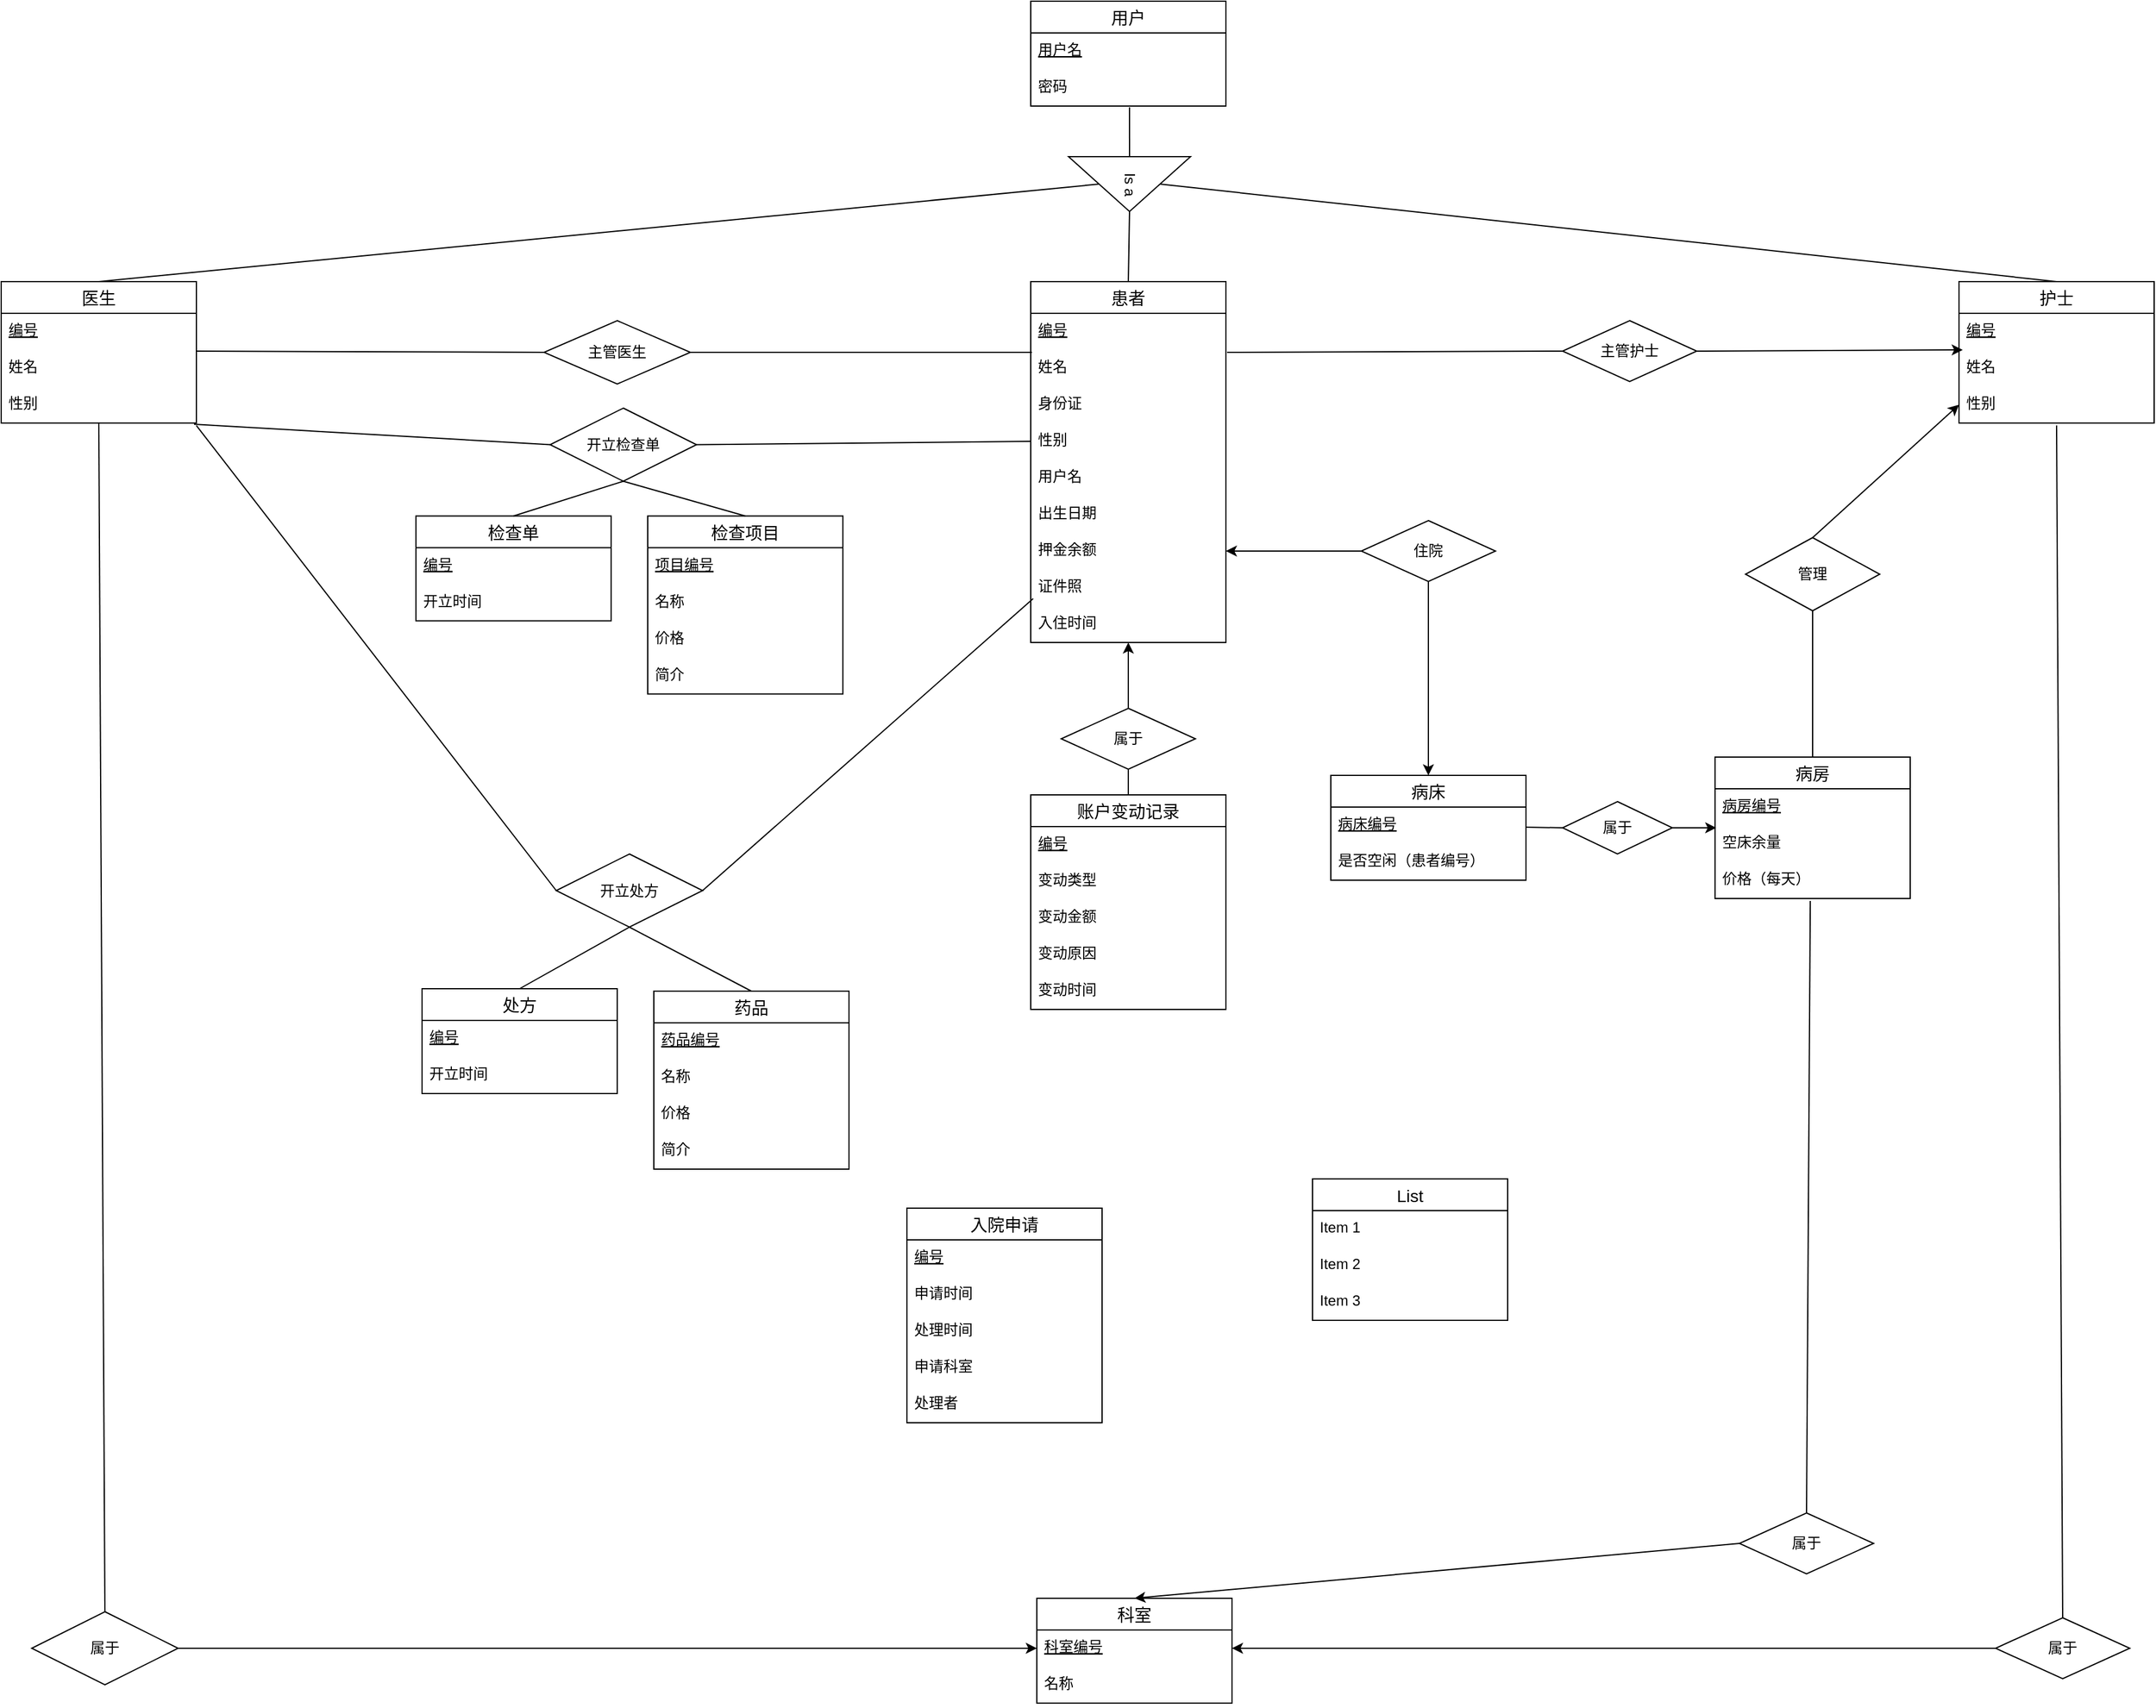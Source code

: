 <mxfile version="14.6.13" type="github">
  <diagram id="R2lEEEUBdFMjLlhIrx00" name="Page-1">
    <mxGraphModel dx="2272" dy="799" grid="1" gridSize="10" guides="1" tooltips="1" connect="1" arrows="1" fold="1" page="1" pageScale="1" pageWidth="850" pageHeight="1100" math="0" shadow="0" extFonts="Permanent Marker^https://fonts.googleapis.com/css?family=Permanent+Marker">
      <root>
        <mxCell id="0" />
        <mxCell id="1" parent="0" />
        <mxCell id="OfayJ8HUQFOVM7JYoSRG-1" value="用户" style="swimlane;fontStyle=0;childLayout=stackLayout;horizontal=1;startSize=26;horizontalStack=0;resizeParent=1;resizeParentMax=0;resizeLast=0;collapsible=1;marginBottom=0;align=center;fontSize=14;" vertex="1" parent="1">
          <mxGeometry x="339" y="30" width="160" height="86" as="geometry" />
        </mxCell>
        <mxCell id="OfayJ8HUQFOVM7JYoSRG-2" value="用户名" style="text;strokeColor=none;fillColor=none;spacingLeft=4;spacingRight=4;overflow=hidden;rotatable=0;points=[[0,0.5],[1,0.5]];portConstraint=eastwest;fontSize=12;fontStyle=4" vertex="1" parent="OfayJ8HUQFOVM7JYoSRG-1">
          <mxGeometry y="26" width="160" height="30" as="geometry" />
        </mxCell>
        <mxCell id="OfayJ8HUQFOVM7JYoSRG-3" value="密码" style="text;strokeColor=none;fillColor=none;spacingLeft=4;spacingRight=4;overflow=hidden;rotatable=0;points=[[0,0.5],[1,0.5]];portConstraint=eastwest;fontSize=12;" vertex="1" parent="OfayJ8HUQFOVM7JYoSRG-1">
          <mxGeometry y="56" width="160" height="30" as="geometry" />
        </mxCell>
        <mxCell id="OfayJ8HUQFOVM7JYoSRG-5" value="患者" style="swimlane;fontStyle=0;childLayout=stackLayout;horizontal=1;startSize=26;horizontalStack=0;resizeParent=1;resizeParentMax=0;resizeLast=0;collapsible=1;marginBottom=0;align=center;fontSize=14;" vertex="1" parent="1">
          <mxGeometry x="339" y="260" width="160" height="296" as="geometry" />
        </mxCell>
        <mxCell id="OfayJ8HUQFOVM7JYoSRG-6" value="编号" style="text;strokeColor=none;fillColor=none;spacingLeft=4;spacingRight=4;overflow=hidden;rotatable=0;points=[[0,0.5],[1,0.5]];portConstraint=eastwest;fontSize=12;fontStyle=4" vertex="1" parent="OfayJ8HUQFOVM7JYoSRG-5">
          <mxGeometry y="26" width="160" height="30" as="geometry" />
        </mxCell>
        <mxCell id="OfayJ8HUQFOVM7JYoSRG-7" value="姓名" style="text;strokeColor=none;fillColor=none;spacingLeft=4;spacingRight=4;overflow=hidden;rotatable=0;points=[[0,0.5],[1,0.5]];portConstraint=eastwest;fontSize=12;" vertex="1" parent="OfayJ8HUQFOVM7JYoSRG-5">
          <mxGeometry y="56" width="160" height="30" as="geometry" />
        </mxCell>
        <mxCell id="OfayJ8HUQFOVM7JYoSRG-11" value="身份证" style="text;strokeColor=none;fillColor=none;spacingLeft=4;spacingRight=4;overflow=hidden;rotatable=0;points=[[0,0.5],[1,0.5]];portConstraint=eastwest;fontSize=12;" vertex="1" parent="OfayJ8HUQFOVM7JYoSRG-5">
          <mxGeometry y="86" width="160" height="30" as="geometry" />
        </mxCell>
        <mxCell id="OfayJ8HUQFOVM7JYoSRG-12" value="性别" style="text;strokeColor=none;fillColor=none;spacingLeft=4;spacingRight=4;overflow=hidden;rotatable=0;points=[[0,0.5],[1,0.5]];portConstraint=eastwest;fontSize=12;" vertex="1" parent="OfayJ8HUQFOVM7JYoSRG-5">
          <mxGeometry y="116" width="160" height="30" as="geometry" />
        </mxCell>
        <mxCell id="OfayJ8HUQFOVM7JYoSRG-13" value="用户名" style="text;strokeColor=none;fillColor=none;spacingLeft=4;spacingRight=4;overflow=hidden;rotatable=0;points=[[0,0.5],[1,0.5]];portConstraint=eastwest;fontSize=12;" vertex="1" parent="OfayJ8HUQFOVM7JYoSRG-5">
          <mxGeometry y="146" width="160" height="30" as="geometry" />
        </mxCell>
        <mxCell id="OfayJ8HUQFOVM7JYoSRG-14" value="出生日期" style="text;strokeColor=none;fillColor=none;spacingLeft=4;spacingRight=4;overflow=hidden;rotatable=0;points=[[0,0.5],[1,0.5]];portConstraint=eastwest;fontSize=12;" vertex="1" parent="OfayJ8HUQFOVM7JYoSRG-5">
          <mxGeometry y="176" width="160" height="30" as="geometry" />
        </mxCell>
        <mxCell id="OfayJ8HUQFOVM7JYoSRG-15" value="押金余额" style="text;strokeColor=none;fillColor=none;spacingLeft=4;spacingRight=4;overflow=hidden;rotatable=0;points=[[0,0.5],[1,0.5]];portConstraint=eastwest;fontSize=12;" vertex="1" parent="OfayJ8HUQFOVM7JYoSRG-5">
          <mxGeometry y="206" width="160" height="30" as="geometry" />
        </mxCell>
        <mxCell id="OfayJ8HUQFOVM7JYoSRG-151" value="证件照" style="text;strokeColor=none;fillColor=none;spacingLeft=4;spacingRight=4;overflow=hidden;rotatable=0;points=[[0,0.5],[1,0.5]];portConstraint=eastwest;fontSize=12;" vertex="1" parent="OfayJ8HUQFOVM7JYoSRG-5">
          <mxGeometry y="236" width="160" height="30" as="geometry" />
        </mxCell>
        <mxCell id="OfayJ8HUQFOVM7JYoSRG-16" value="入住时间" style="text;strokeColor=none;fillColor=none;spacingLeft=4;spacingRight=4;overflow=hidden;rotatable=0;points=[[0,0.5],[1,0.5]];portConstraint=eastwest;fontSize=12;" vertex="1" parent="OfayJ8HUQFOVM7JYoSRG-5">
          <mxGeometry y="266" width="160" height="30" as="geometry" />
        </mxCell>
        <mxCell id="OfayJ8HUQFOVM7JYoSRG-17" value="护士" style="swimlane;fontStyle=0;childLayout=stackLayout;horizontal=1;startSize=26;horizontalStack=0;resizeParent=1;resizeParentMax=0;resizeLast=0;collapsible=1;marginBottom=0;align=center;fontSize=14;" vertex="1" parent="1">
          <mxGeometry x="1100" y="260" width="160" height="116" as="geometry" />
        </mxCell>
        <mxCell id="OfayJ8HUQFOVM7JYoSRG-18" value="编号" style="text;strokeColor=none;fillColor=none;spacingLeft=4;spacingRight=4;overflow=hidden;rotatable=0;points=[[0,0.5],[1,0.5]];portConstraint=eastwest;fontSize=12;fontStyle=4" vertex="1" parent="OfayJ8HUQFOVM7JYoSRG-17">
          <mxGeometry y="26" width="160" height="30" as="geometry" />
        </mxCell>
        <mxCell id="OfayJ8HUQFOVM7JYoSRG-19" value="姓名" style="text;strokeColor=none;fillColor=none;spacingLeft=4;spacingRight=4;overflow=hidden;rotatable=0;points=[[0,0.5],[1,0.5]];portConstraint=eastwest;fontSize=12;" vertex="1" parent="OfayJ8HUQFOVM7JYoSRG-17">
          <mxGeometry y="56" width="160" height="30" as="geometry" />
        </mxCell>
        <mxCell id="OfayJ8HUQFOVM7JYoSRG-20" value="性别" style="text;strokeColor=none;fillColor=none;spacingLeft=4;spacingRight=4;overflow=hidden;rotatable=0;points=[[0,0.5],[1,0.5]];portConstraint=eastwest;fontSize=12;" vertex="1" parent="OfayJ8HUQFOVM7JYoSRG-17">
          <mxGeometry y="86" width="160" height="30" as="geometry" />
        </mxCell>
        <mxCell id="OfayJ8HUQFOVM7JYoSRG-21" value="医生" style="swimlane;fontStyle=0;childLayout=stackLayout;horizontal=1;startSize=26;horizontalStack=0;resizeParent=1;resizeParentMax=0;resizeLast=0;collapsible=1;marginBottom=0;align=center;fontSize=14;" vertex="1" parent="1">
          <mxGeometry x="-505" y="260" width="160" height="116" as="geometry" />
        </mxCell>
        <mxCell id="OfayJ8HUQFOVM7JYoSRG-22" value="编号" style="text;strokeColor=none;fillColor=none;spacingLeft=4;spacingRight=4;overflow=hidden;rotatable=0;points=[[0,0.5],[1,0.5]];portConstraint=eastwest;fontSize=12;fontStyle=4" vertex="1" parent="OfayJ8HUQFOVM7JYoSRG-21">
          <mxGeometry y="26" width="160" height="30" as="geometry" />
        </mxCell>
        <mxCell id="OfayJ8HUQFOVM7JYoSRG-23" value="姓名" style="text;strokeColor=none;fillColor=none;spacingLeft=4;spacingRight=4;overflow=hidden;rotatable=0;points=[[0,0.5],[1,0.5]];portConstraint=eastwest;fontSize=12;" vertex="1" parent="OfayJ8HUQFOVM7JYoSRG-21">
          <mxGeometry y="56" width="160" height="30" as="geometry" />
        </mxCell>
        <mxCell id="OfayJ8HUQFOVM7JYoSRG-24" value="性别" style="text;strokeColor=none;fillColor=none;spacingLeft=4;spacingRight=4;overflow=hidden;rotatable=0;points=[[0,0.5],[1,0.5]];portConstraint=eastwest;fontSize=12;" vertex="1" parent="OfayJ8HUQFOVM7JYoSRG-21">
          <mxGeometry y="86" width="160" height="30" as="geometry" />
        </mxCell>
        <mxCell id="OfayJ8HUQFOVM7JYoSRG-26" value="Is a" style="triangle;whiteSpace=wrap;html=1;rotation=90;" vertex="1" parent="1">
          <mxGeometry x="397.5" y="130" width="45" height="100" as="geometry" />
        </mxCell>
        <mxCell id="OfayJ8HUQFOVM7JYoSRG-34" value="" style="endArrow=none;html=1;entryX=0.5;entryY=0;entryDx=0;entryDy=0;exitX=0.5;exitY=0;exitDx=0;exitDy=0;" edge="1" parent="1" source="OfayJ8HUQFOVM7JYoSRG-26" target="OfayJ8HUQFOVM7JYoSRG-17">
          <mxGeometry width="50" height="50" relative="1" as="geometry">
            <mxPoint x="580" y="240" as="sourcePoint" />
            <mxPoint x="630" y="190" as="targetPoint" />
          </mxGeometry>
        </mxCell>
        <mxCell id="OfayJ8HUQFOVM7JYoSRG-40" value="" style="endArrow=none;html=1;entryX=0.506;entryY=1.033;entryDx=0;entryDy=0;entryPerimeter=0;exitX=0;exitY=0.5;exitDx=0;exitDy=0;" edge="1" parent="1" source="OfayJ8HUQFOVM7JYoSRG-26" target="OfayJ8HUQFOVM7JYoSRG-3">
          <mxGeometry width="50" height="50" relative="1" as="geometry">
            <mxPoint x="400" y="160" as="sourcePoint" />
            <mxPoint x="450" y="110" as="targetPoint" />
          </mxGeometry>
        </mxCell>
        <mxCell id="OfayJ8HUQFOVM7JYoSRG-41" value="主管医生" style="shape=rhombus;perimeter=rhombusPerimeter;whiteSpace=wrap;html=1;align=center;" vertex="1" parent="1">
          <mxGeometry x="-60" y="292" width="120" height="52" as="geometry" />
        </mxCell>
        <mxCell id="OfayJ8HUQFOVM7JYoSRG-44" value="病房" style="swimlane;fontStyle=0;childLayout=stackLayout;horizontal=1;startSize=26;horizontalStack=0;resizeParent=1;resizeParentMax=0;resizeLast=0;collapsible=1;marginBottom=0;align=center;fontSize=14;" vertex="1" parent="1">
          <mxGeometry x="900" y="650" width="160" height="116" as="geometry" />
        </mxCell>
        <mxCell id="OfayJ8HUQFOVM7JYoSRG-45" value="病房编号" style="text;strokeColor=none;fillColor=none;spacingLeft=4;spacingRight=4;overflow=hidden;rotatable=0;points=[[0,0.5],[1,0.5]];portConstraint=eastwest;fontSize=12;fontStyle=4" vertex="1" parent="OfayJ8HUQFOVM7JYoSRG-44">
          <mxGeometry y="26" width="160" height="30" as="geometry" />
        </mxCell>
        <mxCell id="OfayJ8HUQFOVM7JYoSRG-46" value="空床余量" style="text;strokeColor=none;fillColor=none;spacingLeft=4;spacingRight=4;overflow=hidden;rotatable=0;points=[[0,0.5],[1,0.5]];portConstraint=eastwest;fontSize=12;" vertex="1" parent="OfayJ8HUQFOVM7JYoSRG-44">
          <mxGeometry y="56" width="160" height="30" as="geometry" />
        </mxCell>
        <mxCell id="OfayJ8HUQFOVM7JYoSRG-64" value="价格（每天）" style="text;strokeColor=none;fillColor=none;spacingLeft=4;spacingRight=4;overflow=hidden;rotatable=0;points=[[0,0.5],[1,0.5]];portConstraint=eastwest;fontSize=12;" vertex="1" parent="OfayJ8HUQFOVM7JYoSRG-44">
          <mxGeometry y="86" width="160" height="30" as="geometry" />
        </mxCell>
        <mxCell id="OfayJ8HUQFOVM7JYoSRG-48" value="病床" style="swimlane;fontStyle=0;childLayout=stackLayout;horizontal=1;startSize=26;horizontalStack=0;resizeParent=1;resizeParentMax=0;resizeLast=0;collapsible=1;marginBottom=0;align=center;fontSize=14;" vertex="1" parent="1">
          <mxGeometry x="585" y="665" width="160" height="86" as="geometry" />
        </mxCell>
        <mxCell id="OfayJ8HUQFOVM7JYoSRG-49" value="病床编号" style="text;strokeColor=none;fillColor=none;spacingLeft=4;spacingRight=4;overflow=hidden;rotatable=0;points=[[0,0.5],[1,0.5]];portConstraint=eastwest;fontSize=12;fontStyle=4" vertex="1" parent="OfayJ8HUQFOVM7JYoSRG-48">
          <mxGeometry y="26" width="160" height="30" as="geometry" />
        </mxCell>
        <mxCell id="OfayJ8HUQFOVM7JYoSRG-148" value="是否空闲（患者编号）" style="text;strokeColor=none;fillColor=none;spacingLeft=4;spacingRight=4;overflow=hidden;rotatable=0;points=[[0,0.5],[1,0.5]];portConstraint=eastwest;fontSize=12;" vertex="1" parent="OfayJ8HUQFOVM7JYoSRG-48">
          <mxGeometry y="56" width="160" height="30" as="geometry" />
        </mxCell>
        <mxCell id="OfayJ8HUQFOVM7JYoSRG-53" value="药品" style="swimlane;fontStyle=0;childLayout=stackLayout;horizontal=1;startSize=26;horizontalStack=0;resizeParent=1;resizeParentMax=0;resizeLast=0;collapsible=1;marginBottom=0;align=center;fontSize=14;" vertex="1" parent="1">
          <mxGeometry x="30" y="842" width="160" height="146" as="geometry" />
        </mxCell>
        <mxCell id="OfayJ8HUQFOVM7JYoSRG-54" value="药品编号" style="text;strokeColor=none;fillColor=none;spacingLeft=4;spacingRight=4;overflow=hidden;rotatable=0;points=[[0,0.5],[1,0.5]];portConstraint=eastwest;fontSize=12;fontStyle=4" vertex="1" parent="OfayJ8HUQFOVM7JYoSRG-53">
          <mxGeometry y="26" width="160" height="30" as="geometry" />
        </mxCell>
        <mxCell id="OfayJ8HUQFOVM7JYoSRG-55" value="名称" style="text;strokeColor=none;fillColor=none;spacingLeft=4;spacingRight=4;overflow=hidden;rotatable=0;points=[[0,0.5],[1,0.5]];portConstraint=eastwest;fontSize=12;" vertex="1" parent="OfayJ8HUQFOVM7JYoSRG-53">
          <mxGeometry y="56" width="160" height="30" as="geometry" />
        </mxCell>
        <mxCell id="OfayJ8HUQFOVM7JYoSRG-56" value="价格" style="text;strokeColor=none;fillColor=none;spacingLeft=4;spacingRight=4;overflow=hidden;rotatable=0;points=[[0,0.5],[1,0.5]];portConstraint=eastwest;fontSize=12;" vertex="1" parent="OfayJ8HUQFOVM7JYoSRG-53">
          <mxGeometry y="86" width="160" height="30" as="geometry" />
        </mxCell>
        <mxCell id="OfayJ8HUQFOVM7JYoSRG-62" value="简介" style="text;strokeColor=none;fillColor=none;spacingLeft=4;spacingRight=4;overflow=hidden;rotatable=0;points=[[0,0.5],[1,0.5]];portConstraint=eastwest;fontSize=12;" vertex="1" parent="OfayJ8HUQFOVM7JYoSRG-53">
          <mxGeometry y="116" width="160" height="30" as="geometry" />
        </mxCell>
        <mxCell id="OfayJ8HUQFOVM7JYoSRG-57" value="检查项目" style="swimlane;fontStyle=0;childLayout=stackLayout;horizontal=1;startSize=26;horizontalStack=0;resizeParent=1;resizeParentMax=0;resizeLast=0;collapsible=1;marginBottom=0;align=center;fontSize=14;" vertex="1" parent="1">
          <mxGeometry x="25" y="452.25" width="160" height="146" as="geometry" />
        </mxCell>
        <mxCell id="OfayJ8HUQFOVM7JYoSRG-58" value="项目编号" style="text;strokeColor=none;fillColor=none;spacingLeft=4;spacingRight=4;overflow=hidden;rotatable=0;points=[[0,0.5],[1,0.5]];portConstraint=eastwest;fontSize=12;fontStyle=4" vertex="1" parent="OfayJ8HUQFOVM7JYoSRG-57">
          <mxGeometry y="26" width="160" height="30" as="geometry" />
        </mxCell>
        <mxCell id="OfayJ8HUQFOVM7JYoSRG-59" value="名称" style="text;strokeColor=none;fillColor=none;spacingLeft=4;spacingRight=4;overflow=hidden;rotatable=0;points=[[0,0.5],[1,0.5]];portConstraint=eastwest;fontSize=12;" vertex="1" parent="OfayJ8HUQFOVM7JYoSRG-57">
          <mxGeometry y="56" width="160" height="30" as="geometry" />
        </mxCell>
        <mxCell id="OfayJ8HUQFOVM7JYoSRG-60" value="价格" style="text;strokeColor=none;fillColor=none;spacingLeft=4;spacingRight=4;overflow=hidden;rotatable=0;points=[[0,0.5],[1,0.5]];portConstraint=eastwest;fontSize=12;" vertex="1" parent="OfayJ8HUQFOVM7JYoSRG-57">
          <mxGeometry y="86" width="160" height="30" as="geometry" />
        </mxCell>
        <mxCell id="OfayJ8HUQFOVM7JYoSRG-61" value="简介" style="text;strokeColor=none;fillColor=none;spacingLeft=4;spacingRight=4;overflow=hidden;rotatable=0;points=[[0,0.5],[1,0.5]];portConstraint=eastwest;fontSize=12;" vertex="1" parent="OfayJ8HUQFOVM7JYoSRG-57">
          <mxGeometry y="116" width="160" height="30" as="geometry" />
        </mxCell>
        <mxCell id="OfayJ8HUQFOVM7JYoSRG-139" style="edgeStyle=none;rounded=0;orthogonalLoop=1;jettySize=auto;html=1;exitX=0.5;exitY=0;exitDx=0;exitDy=0;entryX=0;entryY=0.5;entryDx=0;entryDy=0;" edge="1" parent="1" source="OfayJ8HUQFOVM7JYoSRG-65" target="OfayJ8HUQFOVM7JYoSRG-20">
          <mxGeometry relative="1" as="geometry" />
        </mxCell>
        <mxCell id="OfayJ8HUQFOVM7JYoSRG-65" value="管理" style="shape=rhombus;perimeter=rhombusPerimeter;whiteSpace=wrap;html=1;align=center;" vertex="1" parent="1">
          <mxGeometry x="925" y="470" width="110" height="60" as="geometry" />
        </mxCell>
        <mxCell id="OfayJ8HUQFOVM7JYoSRG-83" style="edgeStyle=none;rounded=0;orthogonalLoop=1;jettySize=auto;html=1;exitX=1;exitY=0.5;exitDx=0;exitDy=0;entryX=0.006;entryY=0.067;entryDx=0;entryDy=0;entryPerimeter=0;" edge="1" parent="1" source="OfayJ8HUQFOVM7JYoSRG-66" target="OfayJ8HUQFOVM7JYoSRG-46">
          <mxGeometry relative="1" as="geometry" />
        </mxCell>
        <mxCell id="OfayJ8HUQFOVM7JYoSRG-66" value="属于" style="shape=rhombus;perimeter=rhombusPerimeter;whiteSpace=wrap;html=1;align=center;" vertex="1" parent="1">
          <mxGeometry x="775" y="686.5" width="90" height="43" as="geometry" />
        </mxCell>
        <mxCell id="OfayJ8HUQFOVM7JYoSRG-67" value="" style="endArrow=none;html=1;entryX=1;entryY=0.5;entryDx=0;entryDy=0;exitX=0.5;exitY=0;exitDx=0;exitDy=0;" edge="1" parent="1" source="OfayJ8HUQFOVM7JYoSRG-5" target="OfayJ8HUQFOVM7JYoSRG-26">
          <mxGeometry width="50" height="50" relative="1" as="geometry">
            <mxPoint x="390" y="260" as="sourcePoint" />
            <mxPoint x="440" y="210" as="targetPoint" />
          </mxGeometry>
        </mxCell>
        <mxCell id="OfayJ8HUQFOVM7JYoSRG-68" value="" style="endArrow=none;html=1;entryX=0.5;entryY=1;entryDx=0;entryDy=0;exitX=0.5;exitY=0;exitDx=0;exitDy=0;" edge="1" parent="1" source="OfayJ8HUQFOVM7JYoSRG-21" target="OfayJ8HUQFOVM7JYoSRG-26">
          <mxGeometry width="50" height="50" relative="1" as="geometry">
            <mxPoint x="250" y="240" as="sourcePoint" />
            <mxPoint x="300" y="190" as="targetPoint" />
          </mxGeometry>
        </mxCell>
        <mxCell id="OfayJ8HUQFOVM7JYoSRG-69" value="科室" style="swimlane;fontStyle=0;childLayout=stackLayout;horizontal=1;startSize=26;horizontalStack=0;resizeParent=1;resizeParentMax=0;resizeLast=0;collapsible=1;marginBottom=0;align=center;fontSize=14;" vertex="1" parent="1">
          <mxGeometry x="344" y="1340" width="160" height="86" as="geometry" />
        </mxCell>
        <mxCell id="OfayJ8HUQFOVM7JYoSRG-70" value="科室编号" style="text;strokeColor=none;fillColor=none;spacingLeft=4;spacingRight=4;overflow=hidden;rotatable=0;points=[[0,0.5],[1,0.5]];portConstraint=eastwest;fontSize=12;fontStyle=4" vertex="1" parent="OfayJ8HUQFOVM7JYoSRG-69">
          <mxGeometry y="26" width="160" height="30" as="geometry" />
        </mxCell>
        <mxCell id="OfayJ8HUQFOVM7JYoSRG-71" value="名称" style="text;strokeColor=none;fillColor=none;spacingLeft=4;spacingRight=4;overflow=hidden;rotatable=0;points=[[0,0.5],[1,0.5]];portConstraint=eastwest;fontSize=12;" vertex="1" parent="OfayJ8HUQFOVM7JYoSRG-69">
          <mxGeometry y="56" width="160" height="30" as="geometry" />
        </mxCell>
        <mxCell id="OfayJ8HUQFOVM7JYoSRG-73" value="账户变动记录" style="swimlane;fontStyle=0;childLayout=stackLayout;horizontal=1;startSize=26;horizontalStack=0;resizeParent=1;resizeParentMax=0;resizeLast=0;collapsible=1;marginBottom=0;align=center;fontSize=14;" vertex="1" parent="1">
          <mxGeometry x="339" y="681" width="160" height="176" as="geometry" />
        </mxCell>
        <mxCell id="OfayJ8HUQFOVM7JYoSRG-74" value="编号" style="text;strokeColor=none;fillColor=none;spacingLeft=4;spacingRight=4;overflow=hidden;rotatable=0;points=[[0,0.5],[1,0.5]];portConstraint=eastwest;fontSize=12;fontStyle=4" vertex="1" parent="OfayJ8HUQFOVM7JYoSRG-73">
          <mxGeometry y="26" width="160" height="30" as="geometry" />
        </mxCell>
        <mxCell id="OfayJ8HUQFOVM7JYoSRG-76" value="变动类型" style="text;strokeColor=none;fillColor=none;spacingLeft=4;spacingRight=4;overflow=hidden;rotatable=0;points=[[0,0.5],[1,0.5]];portConstraint=eastwest;fontSize=12;" vertex="1" parent="OfayJ8HUQFOVM7JYoSRG-73">
          <mxGeometry y="56" width="160" height="30" as="geometry" />
        </mxCell>
        <mxCell id="OfayJ8HUQFOVM7JYoSRG-77" value="变动金额" style="text;strokeColor=none;fillColor=none;spacingLeft=4;spacingRight=4;overflow=hidden;rotatable=0;points=[[0,0.5],[1,0.5]];portConstraint=eastwest;fontSize=12;" vertex="1" parent="OfayJ8HUQFOVM7JYoSRG-73">
          <mxGeometry y="86" width="160" height="30" as="geometry" />
        </mxCell>
        <mxCell id="OfayJ8HUQFOVM7JYoSRG-78" value="变动原因" style="text;strokeColor=none;fillColor=none;spacingLeft=4;spacingRight=4;overflow=hidden;rotatable=0;points=[[0,0.5],[1,0.5]];portConstraint=eastwest;fontSize=12;" vertex="1" parent="OfayJ8HUQFOVM7JYoSRG-73">
          <mxGeometry y="116" width="160" height="30" as="geometry" />
        </mxCell>
        <mxCell id="OfayJ8HUQFOVM7JYoSRG-94" value="变动时间" style="text;strokeColor=none;fillColor=none;spacingLeft=4;spacingRight=4;overflow=hidden;rotatable=0;points=[[0,0.5],[1,0.5]];portConstraint=eastwest;fontSize=12;" vertex="1" parent="OfayJ8HUQFOVM7JYoSRG-73">
          <mxGeometry y="146" width="160" height="30" as="geometry" />
        </mxCell>
        <mxCell id="OfayJ8HUQFOVM7JYoSRG-125" style="edgeStyle=none;rounded=0;orthogonalLoop=1;jettySize=auto;html=1;exitX=0;exitY=0.5;exitDx=0;exitDy=0;entryX=1;entryY=0.5;entryDx=0;entryDy=0;" edge="1" parent="1" source="OfayJ8HUQFOVM7JYoSRG-79" target="OfayJ8HUQFOVM7JYoSRG-70">
          <mxGeometry relative="1" as="geometry" />
        </mxCell>
        <mxCell id="OfayJ8HUQFOVM7JYoSRG-79" value="属于" style="shape=rhombus;perimeter=rhombusPerimeter;whiteSpace=wrap;html=1;align=center;" vertex="1" parent="1">
          <mxGeometry x="1130" y="1356" width="110" height="50" as="geometry" />
        </mxCell>
        <mxCell id="OfayJ8HUQFOVM7JYoSRG-92" style="edgeStyle=none;rounded=0;orthogonalLoop=1;jettySize=auto;html=1;exitX=0.5;exitY=0;exitDx=0;exitDy=0;" edge="1" parent="1" source="OfayJ8HUQFOVM7JYoSRG-81" target="OfayJ8HUQFOVM7JYoSRG-16">
          <mxGeometry relative="1" as="geometry" />
        </mxCell>
        <mxCell id="OfayJ8HUQFOVM7JYoSRG-81" value="属于" style="shape=rhombus;perimeter=rhombusPerimeter;whiteSpace=wrap;html=1;align=center;" vertex="1" parent="1">
          <mxGeometry x="364" y="610" width="110" height="50" as="geometry" />
        </mxCell>
        <mxCell id="OfayJ8HUQFOVM7JYoSRG-87" style="edgeStyle=none;rounded=0;orthogonalLoop=1;jettySize=auto;html=1;exitX=1;exitY=0.5;exitDx=0;exitDy=0;entryX=0.019;entryY=0;entryDx=0;entryDy=0;entryPerimeter=0;" edge="1" parent="1" source="OfayJ8HUQFOVM7JYoSRG-82" target="OfayJ8HUQFOVM7JYoSRG-19">
          <mxGeometry relative="1" as="geometry" />
        </mxCell>
        <mxCell id="OfayJ8HUQFOVM7JYoSRG-82" value="主管护士" style="shape=rhombus;perimeter=rhombusPerimeter;whiteSpace=wrap;html=1;align=center;" vertex="1" parent="1">
          <mxGeometry x="775" y="292" width="110" height="50" as="geometry" />
        </mxCell>
        <mxCell id="OfayJ8HUQFOVM7JYoSRG-84" value="" style="endArrow=none;html=1;entryX=0;entryY=0.5;entryDx=0;entryDy=0;" edge="1" parent="1" source="OfayJ8HUQFOVM7JYoSRG-49" target="OfayJ8HUQFOVM7JYoSRG-66">
          <mxGeometry width="50" height="50" relative="1" as="geometry">
            <mxPoint x="745" y="815" as="sourcePoint" />
            <mxPoint x="795" y="765" as="targetPoint" />
          </mxGeometry>
        </mxCell>
        <mxCell id="OfayJ8HUQFOVM7JYoSRG-88" value="" style="endArrow=none;html=1;entryX=0;entryY=0.5;entryDx=0;entryDy=0;" edge="1" parent="1" target="OfayJ8HUQFOVM7JYoSRG-82">
          <mxGeometry width="50" height="50" relative="1" as="geometry">
            <mxPoint x="500" y="318" as="sourcePoint" />
            <mxPoint x="610" y="300" as="targetPoint" />
          </mxGeometry>
        </mxCell>
        <mxCell id="OfayJ8HUQFOVM7JYoSRG-91" value="" style="endArrow=none;html=1;entryX=0.5;entryY=1;entryDx=0;entryDy=0;exitX=0.5;exitY=0;exitDx=0;exitDy=0;" edge="1" parent="1" source="OfayJ8HUQFOVM7JYoSRG-73" target="OfayJ8HUQFOVM7JYoSRG-81">
          <mxGeometry width="50" height="50" relative="1" as="geometry">
            <mxPoint x="310" y="674" as="sourcePoint" />
            <mxPoint x="360" y="624" as="targetPoint" />
          </mxGeometry>
        </mxCell>
        <mxCell id="OfayJ8HUQFOVM7JYoSRG-144" style="edgeStyle=none;rounded=0;orthogonalLoop=1;jettySize=auto;html=1;exitX=0;exitY=0.5;exitDx=0;exitDy=0;" edge="1" parent="1" source="OfayJ8HUQFOVM7JYoSRG-93" target="OfayJ8HUQFOVM7JYoSRG-15">
          <mxGeometry relative="1" as="geometry" />
        </mxCell>
        <mxCell id="OfayJ8HUQFOVM7JYoSRG-145" style="edgeStyle=none;rounded=0;orthogonalLoop=1;jettySize=auto;html=1;exitX=0.5;exitY=1;exitDx=0;exitDy=0;entryX=0.5;entryY=0;entryDx=0;entryDy=0;" edge="1" parent="1" source="OfayJ8HUQFOVM7JYoSRG-93" target="OfayJ8HUQFOVM7JYoSRG-48">
          <mxGeometry relative="1" as="geometry" />
        </mxCell>
        <mxCell id="OfayJ8HUQFOVM7JYoSRG-93" value="住院" style="shape=rhombus;perimeter=rhombusPerimeter;whiteSpace=wrap;html=1;align=center;" vertex="1" parent="1">
          <mxGeometry x="610" y="456" width="110" height="50" as="geometry" />
        </mxCell>
        <mxCell id="OfayJ8HUQFOVM7JYoSRG-96" value="开立检查单" style="shape=rhombus;perimeter=rhombusPerimeter;whiteSpace=wrap;html=1;align=center;" vertex="1" parent="1">
          <mxGeometry x="-55" y="363.75" width="120" height="60" as="geometry" />
        </mxCell>
        <mxCell id="OfayJ8HUQFOVM7JYoSRG-97" value="开立处方" style="shape=rhombus;perimeter=rhombusPerimeter;whiteSpace=wrap;html=1;align=center;" vertex="1" parent="1">
          <mxGeometry x="-50" y="729.5" width="120" height="60" as="geometry" />
        </mxCell>
        <mxCell id="OfayJ8HUQFOVM7JYoSRG-98" value="检查单" style="swimlane;fontStyle=0;childLayout=stackLayout;horizontal=1;startSize=26;horizontalStack=0;resizeParent=1;resizeParentMax=0;resizeLast=0;collapsible=1;marginBottom=0;align=center;fontSize=14;" vertex="1" parent="1">
          <mxGeometry x="-165" y="452.25" width="160" height="86" as="geometry" />
        </mxCell>
        <mxCell id="OfayJ8HUQFOVM7JYoSRG-99" value="编号" style="text;strokeColor=none;fillColor=none;spacingLeft=4;spacingRight=4;overflow=hidden;rotatable=0;points=[[0,0.5],[1,0.5]];portConstraint=eastwest;fontSize=12;fontStyle=4" vertex="1" parent="OfayJ8HUQFOVM7JYoSRG-98">
          <mxGeometry y="26" width="160" height="30" as="geometry" />
        </mxCell>
        <mxCell id="OfayJ8HUQFOVM7JYoSRG-101" value="开立时间" style="text;strokeColor=none;fillColor=none;spacingLeft=4;spacingRight=4;overflow=hidden;rotatable=0;points=[[0,0.5],[1,0.5]];portConstraint=eastwest;fontSize=12;" vertex="1" parent="OfayJ8HUQFOVM7JYoSRG-98">
          <mxGeometry y="56" width="160" height="30" as="geometry" />
        </mxCell>
        <mxCell id="OfayJ8HUQFOVM7JYoSRG-103" value="处方" style="swimlane;fontStyle=0;childLayout=stackLayout;horizontal=1;startSize=26;horizontalStack=0;resizeParent=1;resizeParentMax=0;resizeLast=0;collapsible=1;marginBottom=0;align=center;fontSize=14;" vertex="1" parent="1">
          <mxGeometry x="-160" y="840" width="160" height="86" as="geometry" />
        </mxCell>
        <mxCell id="OfayJ8HUQFOVM7JYoSRG-104" value="编号" style="text;strokeColor=none;fillColor=none;spacingLeft=4;spacingRight=4;overflow=hidden;rotatable=0;points=[[0,0.5],[1,0.5]];portConstraint=eastwest;fontSize=12;fontStyle=4" vertex="1" parent="OfayJ8HUQFOVM7JYoSRG-103">
          <mxGeometry y="26" width="160" height="30" as="geometry" />
        </mxCell>
        <mxCell id="OfayJ8HUQFOVM7JYoSRG-105" value="开立时间" style="text;strokeColor=none;fillColor=none;spacingLeft=4;spacingRight=4;overflow=hidden;rotatable=0;points=[[0,0.5],[1,0.5]];portConstraint=eastwest;fontSize=12;" vertex="1" parent="OfayJ8HUQFOVM7JYoSRG-103">
          <mxGeometry y="56" width="160" height="30" as="geometry" />
        </mxCell>
        <mxCell id="OfayJ8HUQFOVM7JYoSRG-108" style="edgeStyle=none;rounded=0;orthogonalLoop=1;jettySize=auto;html=1;exitX=1;exitY=0.5;exitDx=0;exitDy=0;entryX=0;entryY=0.5;entryDx=0;entryDy=0;" edge="1" parent="1" source="OfayJ8HUQFOVM7JYoSRG-107" target="OfayJ8HUQFOVM7JYoSRG-70">
          <mxGeometry relative="1" as="geometry" />
        </mxCell>
        <mxCell id="OfayJ8HUQFOVM7JYoSRG-107" value="属于" style="shape=rhombus;perimeter=rhombusPerimeter;whiteSpace=wrap;html=1;align=center;" vertex="1" parent="1">
          <mxGeometry x="-480" y="1351" width="120" height="60" as="geometry" />
        </mxCell>
        <mxCell id="OfayJ8HUQFOVM7JYoSRG-109" value="" style="endArrow=none;html=1;entryX=0.5;entryY=1;entryDx=0;entryDy=0;entryPerimeter=0;exitX=0.5;exitY=0;exitDx=0;exitDy=0;" edge="1" parent="1" source="OfayJ8HUQFOVM7JYoSRG-107" target="OfayJ8HUQFOVM7JYoSRG-24">
          <mxGeometry width="50" height="50" relative="1" as="geometry">
            <mxPoint x="-460" y="660" as="sourcePoint" />
            <mxPoint x="-410" y="610" as="targetPoint" />
          </mxGeometry>
        </mxCell>
        <mxCell id="OfayJ8HUQFOVM7JYoSRG-111" value="" style="endArrow=none;html=1;entryX=0;entryY=0.5;entryDx=0;entryDy=0;exitX=1;exitY=0.033;exitDx=0;exitDy=0;exitPerimeter=0;" edge="1" parent="1" source="OfayJ8HUQFOVM7JYoSRG-23" target="OfayJ8HUQFOVM7JYoSRG-41">
          <mxGeometry width="50" height="50" relative="1" as="geometry">
            <mxPoint x="-290" y="350" as="sourcePoint" />
            <mxPoint x="-160" y="300" as="targetPoint" />
          </mxGeometry>
        </mxCell>
        <mxCell id="OfayJ8HUQFOVM7JYoSRG-112" value="" style="endArrow=none;html=1;exitX=1;exitY=0.5;exitDx=0;exitDy=0;entryX=0.006;entryY=1.067;entryDx=0;entryDy=0;entryPerimeter=0;" edge="1" parent="1" source="OfayJ8HUQFOVM7JYoSRG-41" target="OfayJ8HUQFOVM7JYoSRG-6">
          <mxGeometry width="50" height="50" relative="1" as="geometry">
            <mxPoint x="140" y="340" as="sourcePoint" />
            <mxPoint x="190" y="290" as="targetPoint" />
          </mxGeometry>
        </mxCell>
        <mxCell id="OfayJ8HUQFOVM7JYoSRG-113" value="" style="endArrow=none;html=1;exitX=0.988;exitY=1.033;exitDx=0;exitDy=0;exitPerimeter=0;entryX=0;entryY=0.5;entryDx=0;entryDy=0;" edge="1" parent="1" source="OfayJ8HUQFOVM7JYoSRG-24" target="OfayJ8HUQFOVM7JYoSRG-96">
          <mxGeometry width="50" height="50" relative="1" as="geometry">
            <mxPoint x="-190" y="440" as="sourcePoint" />
            <mxPoint x="-140" y="390" as="targetPoint" />
          </mxGeometry>
        </mxCell>
        <mxCell id="OfayJ8HUQFOVM7JYoSRG-114" value="" style="endArrow=none;html=1;entryX=0;entryY=0.5;entryDx=0;entryDy=0;exitX=1;exitY=0.5;exitDx=0;exitDy=0;" edge="1" parent="1" source="OfayJ8HUQFOVM7JYoSRG-96" target="OfayJ8HUQFOVM7JYoSRG-12">
          <mxGeometry width="50" height="50" relative="1" as="geometry">
            <mxPoint x="150" y="440" as="sourcePoint" />
            <mxPoint x="200" y="390" as="targetPoint" />
          </mxGeometry>
        </mxCell>
        <mxCell id="OfayJ8HUQFOVM7JYoSRG-115" value="" style="endArrow=none;html=1;entryX=0.5;entryY=1;entryDx=0;entryDy=0;exitX=0.5;exitY=0;exitDx=0;exitDy=0;" edge="1" parent="1" source="OfayJ8HUQFOVM7JYoSRG-98" target="OfayJ8HUQFOVM7JYoSRG-96">
          <mxGeometry width="50" height="50" relative="1" as="geometry">
            <mxPoint x="-155" y="443.75" as="sourcePoint" />
            <mxPoint x="-105" y="393.75" as="targetPoint" />
          </mxGeometry>
        </mxCell>
        <mxCell id="OfayJ8HUQFOVM7JYoSRG-116" value="" style="endArrow=none;html=1;exitX=0.5;exitY=1;exitDx=0;exitDy=0;entryX=0.5;entryY=0;entryDx=0;entryDy=0;" edge="1" parent="1" source="OfayJ8HUQFOVM7JYoSRG-96" target="OfayJ8HUQFOVM7JYoSRG-57">
          <mxGeometry width="50" height="50" relative="1" as="geometry">
            <mxPoint x="145" y="443.75" as="sourcePoint" />
            <mxPoint x="195" y="393.75" as="targetPoint" />
          </mxGeometry>
        </mxCell>
        <mxCell id="OfayJ8HUQFOVM7JYoSRG-119" value="" style="endArrow=none;html=1;exitX=1;exitY=0.5;exitDx=0;exitDy=0;" edge="1" parent="1" source="OfayJ8HUQFOVM7JYoSRG-97">
          <mxGeometry width="50" height="50" relative="1" as="geometry">
            <mxPoint x="180" y="780" as="sourcePoint" />
            <mxPoint x="341" y="520" as="targetPoint" />
          </mxGeometry>
        </mxCell>
        <mxCell id="OfayJ8HUQFOVM7JYoSRG-120" value="" style="endArrow=none;html=1;entryX=0;entryY=0.5;entryDx=0;entryDy=0;exitX=1;exitY=1.067;exitDx=0;exitDy=0;exitPerimeter=0;" edge="1" parent="1" source="OfayJ8HUQFOVM7JYoSRG-24" target="OfayJ8HUQFOVM7JYoSRG-97">
          <mxGeometry width="50" height="50" relative="1" as="geometry">
            <mxPoint x="-150" y="790" as="sourcePoint" />
            <mxPoint x="-100" y="740" as="targetPoint" />
          </mxGeometry>
        </mxCell>
        <mxCell id="OfayJ8HUQFOVM7JYoSRG-121" value="" style="endArrow=none;html=1;entryX=0.5;entryY=1;entryDx=0;entryDy=0;exitX=0.5;exitY=0;exitDx=0;exitDy=0;" edge="1" parent="1" source="OfayJ8HUQFOVM7JYoSRG-103" target="OfayJ8HUQFOVM7JYoSRG-97">
          <mxGeometry width="50" height="50" relative="1" as="geometry">
            <mxPoint x="-100" y="890" as="sourcePoint" />
            <mxPoint x="-50" y="840" as="targetPoint" />
          </mxGeometry>
        </mxCell>
        <mxCell id="OfayJ8HUQFOVM7JYoSRG-122" value="" style="endArrow=none;html=1;exitX=0.5;exitY=1;exitDx=0;exitDy=0;entryX=0.5;entryY=0;entryDx=0;entryDy=0;" edge="1" parent="1" source="OfayJ8HUQFOVM7JYoSRG-97" target="OfayJ8HUQFOVM7JYoSRG-53">
          <mxGeometry width="50" height="50" relative="1" as="geometry">
            <mxPoint x="130" y="890" as="sourcePoint" />
            <mxPoint x="180" y="840" as="targetPoint" />
          </mxGeometry>
        </mxCell>
        <mxCell id="OfayJ8HUQFOVM7JYoSRG-138" value="" style="endArrow=none;html=1;entryX=0.5;entryY=1;entryDx=0;entryDy=0;exitX=0.5;exitY=0;exitDx=0;exitDy=0;" edge="1" parent="1" source="OfayJ8HUQFOVM7JYoSRG-44" target="OfayJ8HUQFOVM7JYoSRG-65">
          <mxGeometry width="50" height="50" relative="1" as="geometry">
            <mxPoint x="1090" y="550" as="sourcePoint" />
            <mxPoint x="1140" y="500" as="targetPoint" />
          </mxGeometry>
        </mxCell>
        <mxCell id="OfayJ8HUQFOVM7JYoSRG-140" value="" style="endArrow=none;html=1;entryX=0.5;entryY=1.067;entryDx=0;entryDy=0;entryPerimeter=0;exitX=0.5;exitY=0;exitDx=0;exitDy=0;" edge="1" parent="1" source="OfayJ8HUQFOVM7JYoSRG-79" target="OfayJ8HUQFOVM7JYoSRG-20">
          <mxGeometry width="50" height="50" relative="1" as="geometry">
            <mxPoint x="1150" y="600" as="sourcePoint" />
            <mxPoint x="1200" y="550" as="targetPoint" />
          </mxGeometry>
        </mxCell>
        <mxCell id="OfayJ8HUQFOVM7JYoSRG-142" style="edgeStyle=none;rounded=0;orthogonalLoop=1;jettySize=auto;html=1;exitX=0;exitY=0.5;exitDx=0;exitDy=0;entryX=0.5;entryY=0;entryDx=0;entryDy=0;" edge="1" parent="1" source="OfayJ8HUQFOVM7JYoSRG-141" target="OfayJ8HUQFOVM7JYoSRG-69">
          <mxGeometry relative="1" as="geometry" />
        </mxCell>
        <mxCell id="OfayJ8HUQFOVM7JYoSRG-141" value="属于" style="shape=rhombus;perimeter=rhombusPerimeter;whiteSpace=wrap;html=1;align=center;" vertex="1" parent="1">
          <mxGeometry x="920" y="1270" width="110" height="50" as="geometry" />
        </mxCell>
        <mxCell id="OfayJ8HUQFOVM7JYoSRG-143" value="" style="endArrow=none;html=1;entryX=0.488;entryY=1.067;entryDx=0;entryDy=0;entryPerimeter=0;exitX=0.5;exitY=0;exitDx=0;exitDy=0;" edge="1" parent="1" source="OfayJ8HUQFOVM7JYoSRG-141" target="OfayJ8HUQFOVM7JYoSRG-64">
          <mxGeometry width="50" height="50" relative="1" as="geometry">
            <mxPoint x="990" y="890" as="sourcePoint" />
            <mxPoint x="1040" y="840" as="targetPoint" />
          </mxGeometry>
        </mxCell>
        <mxCell id="OfayJ8HUQFOVM7JYoSRG-152" value="List" style="swimlane;fontStyle=0;childLayout=stackLayout;horizontal=1;startSize=26;horizontalStack=0;resizeParent=1;resizeParentMax=0;resizeLast=0;collapsible=1;marginBottom=0;align=center;fontSize=14;" vertex="1" parent="1">
          <mxGeometry x="570" y="996" width="160" height="116" as="geometry" />
        </mxCell>
        <mxCell id="OfayJ8HUQFOVM7JYoSRG-153" value="Item 1" style="text;strokeColor=none;fillColor=none;spacingLeft=4;spacingRight=4;overflow=hidden;rotatable=0;points=[[0,0.5],[1,0.5]];portConstraint=eastwest;fontSize=12;" vertex="1" parent="OfayJ8HUQFOVM7JYoSRG-152">
          <mxGeometry y="26" width="160" height="30" as="geometry" />
        </mxCell>
        <mxCell id="OfayJ8HUQFOVM7JYoSRG-154" value="Item 2" style="text;strokeColor=none;fillColor=none;spacingLeft=4;spacingRight=4;overflow=hidden;rotatable=0;points=[[0,0.5],[1,0.5]];portConstraint=eastwest;fontSize=12;" vertex="1" parent="OfayJ8HUQFOVM7JYoSRG-152">
          <mxGeometry y="56" width="160" height="30" as="geometry" />
        </mxCell>
        <mxCell id="OfayJ8HUQFOVM7JYoSRG-155" value="Item 3" style="text;strokeColor=none;fillColor=none;spacingLeft=4;spacingRight=4;overflow=hidden;rotatable=0;points=[[0,0.5],[1,0.5]];portConstraint=eastwest;fontSize=12;" vertex="1" parent="OfayJ8HUQFOVM7JYoSRG-152">
          <mxGeometry y="86" width="160" height="30" as="geometry" />
        </mxCell>
        <mxCell id="OfayJ8HUQFOVM7JYoSRG-156" value="入院申请" style="swimlane;fontStyle=0;childLayout=stackLayout;horizontal=1;startSize=26;horizontalStack=0;resizeParent=1;resizeParentMax=0;resizeLast=0;collapsible=1;marginBottom=0;align=center;fontSize=14;" vertex="1" parent="1">
          <mxGeometry x="237.5" y="1020" width="160" height="176" as="geometry" />
        </mxCell>
        <mxCell id="OfayJ8HUQFOVM7JYoSRG-157" value="编号" style="text;strokeColor=none;fillColor=none;spacingLeft=4;spacingRight=4;overflow=hidden;rotatable=0;points=[[0,0.5],[1,0.5]];portConstraint=eastwest;fontSize=12;fontStyle=4" vertex="1" parent="OfayJ8HUQFOVM7JYoSRG-156">
          <mxGeometry y="26" width="160" height="30" as="geometry" />
        </mxCell>
        <mxCell id="OfayJ8HUQFOVM7JYoSRG-158" value="申请时间" style="text;strokeColor=none;fillColor=none;spacingLeft=4;spacingRight=4;overflow=hidden;rotatable=0;points=[[0,0.5],[1,0.5]];portConstraint=eastwest;fontSize=12;" vertex="1" parent="OfayJ8HUQFOVM7JYoSRG-156">
          <mxGeometry y="56" width="160" height="30" as="geometry" />
        </mxCell>
        <mxCell id="OfayJ8HUQFOVM7JYoSRG-160" value="处理时间" style="text;strokeColor=none;fillColor=none;spacingLeft=4;spacingRight=4;overflow=hidden;rotatable=0;points=[[0,0.5],[1,0.5]];portConstraint=eastwest;fontSize=12;" vertex="1" parent="OfayJ8HUQFOVM7JYoSRG-156">
          <mxGeometry y="86" width="160" height="30" as="geometry" />
        </mxCell>
        <mxCell id="OfayJ8HUQFOVM7JYoSRG-161" value="申请科室" style="text;strokeColor=none;fillColor=none;spacingLeft=4;spacingRight=4;overflow=hidden;rotatable=0;points=[[0,0.5],[1,0.5]];portConstraint=eastwest;fontSize=12;" vertex="1" parent="OfayJ8HUQFOVM7JYoSRG-156">
          <mxGeometry y="116" width="160" height="30" as="geometry" />
        </mxCell>
        <mxCell id="OfayJ8HUQFOVM7JYoSRG-159" value="处理者" style="text;strokeColor=none;fillColor=none;spacingLeft=4;spacingRight=4;overflow=hidden;rotatable=0;points=[[0,0.5],[1,0.5]];portConstraint=eastwest;fontSize=12;" vertex="1" parent="OfayJ8HUQFOVM7JYoSRG-156">
          <mxGeometry y="146" width="160" height="30" as="geometry" />
        </mxCell>
      </root>
    </mxGraphModel>
  </diagram>
</mxfile>
